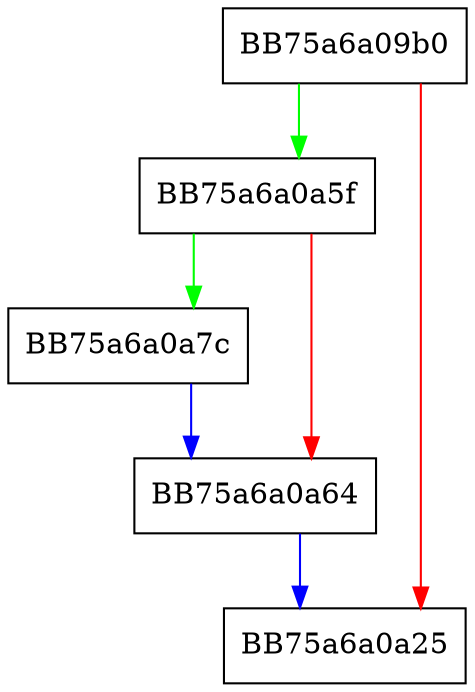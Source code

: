 digraph lua_pe_scanpage {
  node [shape="box"];
  graph [splines=ortho];
  BB75a6a09b0 -> BB75a6a0a5f [color="green"];
  BB75a6a09b0 -> BB75a6a0a25 [color="red"];
  BB75a6a0a5f -> BB75a6a0a7c [color="green"];
  BB75a6a0a5f -> BB75a6a0a64 [color="red"];
  BB75a6a0a64 -> BB75a6a0a25 [color="blue"];
  BB75a6a0a7c -> BB75a6a0a64 [color="blue"];
}